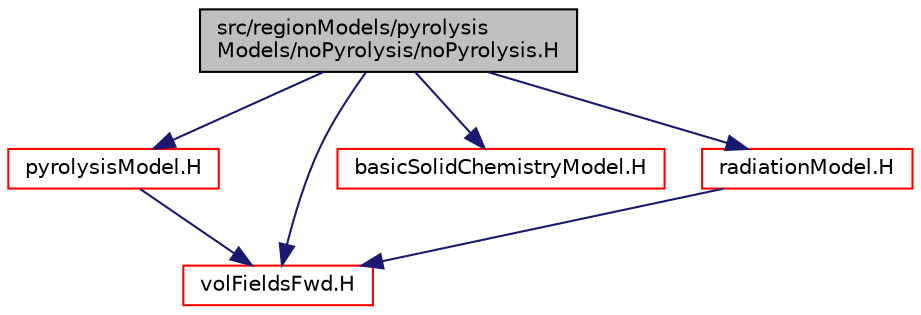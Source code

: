 digraph "src/regionModels/pyrolysisModels/noPyrolysis/noPyrolysis.H"
{
  bgcolor="transparent";
  edge [fontname="Helvetica",fontsize="10",labelfontname="Helvetica",labelfontsize="10"];
  node [fontname="Helvetica",fontsize="10",shape=record];
  Node1 [label="src/regionModels/pyrolysis\lModels/noPyrolysis/noPyrolysis.H",height=0.2,width=0.4,color="black", fillcolor="grey75", style="filled", fontcolor="black"];
  Node1 -> Node2 [color="midnightblue",fontsize="10",style="solid",fontname="Helvetica"];
  Node2 [label="pyrolysisModel.H",height=0.2,width=0.4,color="red",URL="$a09449.html"];
  Node2 -> Node3 [color="midnightblue",fontsize="10",style="solid",fontname="Helvetica"];
  Node3 [label="volFieldsFwd.H",height=0.2,width=0.4,color="red",URL="$a05610.html"];
  Node1 -> Node3 [color="midnightblue",fontsize="10",style="solid",fontname="Helvetica"];
  Node1 -> Node4 [color="midnightblue",fontsize="10",style="solid",fontname="Helvetica"];
  Node4 [label="basicSolidChemistryModel.H",height=0.2,width=0.4,color="red",URL="$a10217.html"];
  Node1 -> Node5 [color="midnightblue",fontsize="10",style="solid",fontname="Helvetica"];
  Node5 [label="radiationModel.H",height=0.2,width=0.4,color="red",URL="$a10128.html"];
  Node5 -> Node3 [color="midnightblue",fontsize="10",style="solid",fontname="Helvetica"];
}
